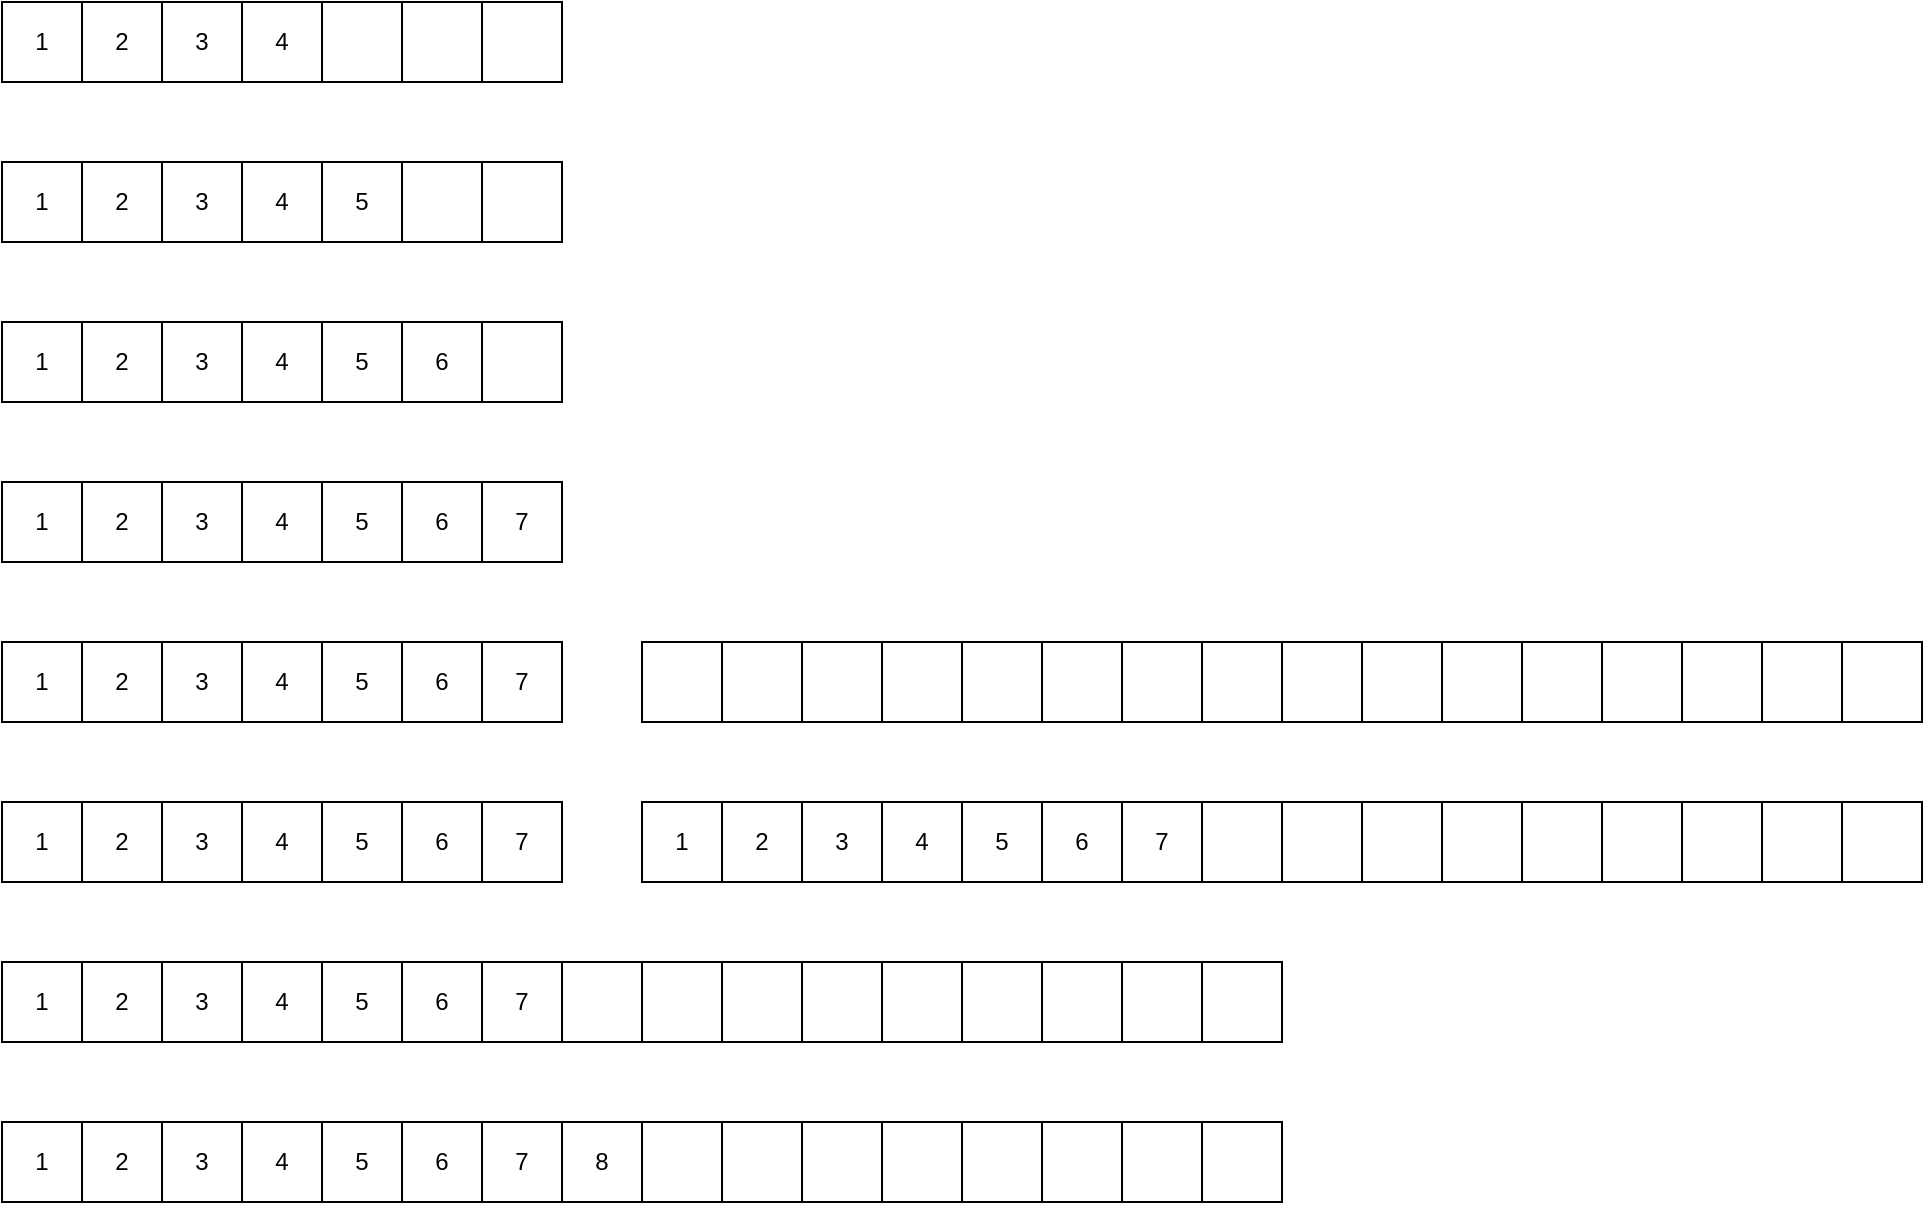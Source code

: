 <mxfile>
    <diagram id="CwU39Sp2XW0HZ78AcSQI" name="Page-1">
        <mxGraphModel dx="968" dy="802" grid="1" gridSize="10" guides="1" tooltips="1" connect="1" arrows="1" fold="1" page="1" pageScale="1" pageWidth="850" pageHeight="1100" math="0" shadow="0">
            <root>
                <mxCell id="0"/>
                <mxCell id="1" parent="0"/>
                <mxCell id="2" value="1" style="whiteSpace=wrap;html=1;" vertex="1" parent="1">
                    <mxGeometry x="80" y="120" width="40" height="40" as="geometry"/>
                </mxCell>
                <mxCell id="3" value="3" style="whiteSpace=wrap;html=1;" vertex="1" parent="1">
                    <mxGeometry x="160" y="120" width="40" height="40" as="geometry"/>
                </mxCell>
                <mxCell id="4" value="2" style="whiteSpace=wrap;html=1;" vertex="1" parent="1">
                    <mxGeometry x="120" y="120" width="40" height="40" as="geometry"/>
                </mxCell>
                <mxCell id="5" value="4" style="whiteSpace=wrap;html=1;" vertex="1" parent="1">
                    <mxGeometry x="200" y="120" width="40" height="40" as="geometry"/>
                </mxCell>
                <mxCell id="17" value="" style="whiteSpace=wrap;html=1;" vertex="1" parent="1">
                    <mxGeometry x="240" y="120" width="40" height="40" as="geometry"/>
                </mxCell>
                <mxCell id="18" value="" style="whiteSpace=wrap;html=1;" vertex="1" parent="1">
                    <mxGeometry x="320" y="120" width="40" height="40" as="geometry"/>
                </mxCell>
                <mxCell id="19" value="" style="whiteSpace=wrap;html=1;" vertex="1" parent="1">
                    <mxGeometry x="280" y="120" width="40" height="40" as="geometry"/>
                </mxCell>
                <mxCell id="20" value="1" style="whiteSpace=wrap;html=1;" vertex="1" parent="1">
                    <mxGeometry x="80" y="200" width="40" height="40" as="geometry"/>
                </mxCell>
                <mxCell id="21" value="3" style="whiteSpace=wrap;html=1;" vertex="1" parent="1">
                    <mxGeometry x="160" y="200" width="40" height="40" as="geometry"/>
                </mxCell>
                <mxCell id="22" value="2" style="whiteSpace=wrap;html=1;" vertex="1" parent="1">
                    <mxGeometry x="120" y="200" width="40" height="40" as="geometry"/>
                </mxCell>
                <mxCell id="23" value="4" style="whiteSpace=wrap;html=1;" vertex="1" parent="1">
                    <mxGeometry x="200" y="200" width="40" height="40" as="geometry"/>
                </mxCell>
                <mxCell id="24" value="5" style="whiteSpace=wrap;html=1;" vertex="1" parent="1">
                    <mxGeometry x="240" y="200" width="40" height="40" as="geometry"/>
                </mxCell>
                <mxCell id="25" value="" style="whiteSpace=wrap;html=1;" vertex="1" parent="1">
                    <mxGeometry x="320" y="200" width="40" height="40" as="geometry"/>
                </mxCell>
                <mxCell id="26" value="" style="whiteSpace=wrap;html=1;" vertex="1" parent="1">
                    <mxGeometry x="280" y="200" width="40" height="40" as="geometry"/>
                </mxCell>
                <mxCell id="27" value="1" style="whiteSpace=wrap;html=1;" vertex="1" parent="1">
                    <mxGeometry x="80" y="280" width="40" height="40" as="geometry"/>
                </mxCell>
                <mxCell id="28" value="3" style="whiteSpace=wrap;html=1;" vertex="1" parent="1">
                    <mxGeometry x="160" y="280" width="40" height="40" as="geometry"/>
                </mxCell>
                <mxCell id="29" value="2" style="whiteSpace=wrap;html=1;" vertex="1" parent="1">
                    <mxGeometry x="120" y="280" width="40" height="40" as="geometry"/>
                </mxCell>
                <mxCell id="30" value="4" style="whiteSpace=wrap;html=1;" vertex="1" parent="1">
                    <mxGeometry x="200" y="280" width="40" height="40" as="geometry"/>
                </mxCell>
                <mxCell id="31" value="5" style="whiteSpace=wrap;html=1;" vertex="1" parent="1">
                    <mxGeometry x="240" y="280" width="40" height="40" as="geometry"/>
                </mxCell>
                <mxCell id="32" value="" style="whiteSpace=wrap;html=1;" vertex="1" parent="1">
                    <mxGeometry x="320" y="280" width="40" height="40" as="geometry"/>
                </mxCell>
                <mxCell id="33" value="6" style="whiteSpace=wrap;html=1;" vertex="1" parent="1">
                    <mxGeometry x="280" y="280" width="40" height="40" as="geometry"/>
                </mxCell>
                <mxCell id="34" value="1" style="whiteSpace=wrap;html=1;" vertex="1" parent="1">
                    <mxGeometry x="80" y="360" width="40" height="40" as="geometry"/>
                </mxCell>
                <mxCell id="35" value="3" style="whiteSpace=wrap;html=1;" vertex="1" parent="1">
                    <mxGeometry x="160" y="360" width="40" height="40" as="geometry"/>
                </mxCell>
                <mxCell id="36" value="2" style="whiteSpace=wrap;html=1;" vertex="1" parent="1">
                    <mxGeometry x="120" y="360" width="40" height="40" as="geometry"/>
                </mxCell>
                <mxCell id="37" value="4" style="whiteSpace=wrap;html=1;" vertex="1" parent="1">
                    <mxGeometry x="200" y="360" width="40" height="40" as="geometry"/>
                </mxCell>
                <mxCell id="38" value="5" style="whiteSpace=wrap;html=1;" vertex="1" parent="1">
                    <mxGeometry x="240" y="360" width="40" height="40" as="geometry"/>
                </mxCell>
                <mxCell id="39" value="7" style="whiteSpace=wrap;html=1;" vertex="1" parent="1">
                    <mxGeometry x="320" y="360" width="40" height="40" as="geometry"/>
                </mxCell>
                <mxCell id="40" value="6" style="whiteSpace=wrap;html=1;" vertex="1" parent="1">
                    <mxGeometry x="280" y="360" width="40" height="40" as="geometry"/>
                </mxCell>
                <mxCell id="55" value="" style="whiteSpace=wrap;html=1;" vertex="1" parent="1">
                    <mxGeometry x="400" y="440" width="40" height="40" as="geometry"/>
                </mxCell>
                <mxCell id="56" value="" style="whiteSpace=wrap;html=1;" vertex="1" parent="1">
                    <mxGeometry x="480" y="440" width="40" height="40" as="geometry"/>
                </mxCell>
                <mxCell id="57" value="" style="whiteSpace=wrap;html=1;" vertex="1" parent="1">
                    <mxGeometry x="440" y="440" width="40" height="40" as="geometry"/>
                </mxCell>
                <mxCell id="58" value="" style="whiteSpace=wrap;html=1;" vertex="1" parent="1">
                    <mxGeometry x="520" y="440" width="40" height="40" as="geometry"/>
                </mxCell>
                <mxCell id="59" value="" style="whiteSpace=wrap;html=1;" vertex="1" parent="1">
                    <mxGeometry x="560" y="440" width="40" height="40" as="geometry"/>
                </mxCell>
                <mxCell id="60" value="" style="whiteSpace=wrap;html=1;" vertex="1" parent="1">
                    <mxGeometry x="640" y="440" width="40" height="40" as="geometry"/>
                </mxCell>
                <mxCell id="61" value="" style="whiteSpace=wrap;html=1;" vertex="1" parent="1">
                    <mxGeometry x="600" y="440" width="40" height="40" as="geometry"/>
                </mxCell>
                <mxCell id="62" value="1" style="whiteSpace=wrap;html=1;" vertex="1" parent="1">
                    <mxGeometry x="80" y="440" width="40" height="40" as="geometry"/>
                </mxCell>
                <mxCell id="63" value="3" style="whiteSpace=wrap;html=1;" vertex="1" parent="1">
                    <mxGeometry x="160" y="440" width="40" height="40" as="geometry"/>
                </mxCell>
                <mxCell id="64" value="2" style="whiteSpace=wrap;html=1;" vertex="1" parent="1">
                    <mxGeometry x="120" y="440" width="40" height="40" as="geometry"/>
                </mxCell>
                <mxCell id="65" value="4" style="whiteSpace=wrap;html=1;" vertex="1" parent="1">
                    <mxGeometry x="200" y="440" width="40" height="40" as="geometry"/>
                </mxCell>
                <mxCell id="66" value="5" style="whiteSpace=wrap;html=1;" vertex="1" parent="1">
                    <mxGeometry x="240" y="440" width="40" height="40" as="geometry"/>
                </mxCell>
                <mxCell id="67" value="7" style="whiteSpace=wrap;html=1;" vertex="1" parent="1">
                    <mxGeometry x="320" y="440" width="40" height="40" as="geometry"/>
                </mxCell>
                <mxCell id="68" value="6" style="whiteSpace=wrap;html=1;" vertex="1" parent="1">
                    <mxGeometry x="280" y="440" width="40" height="40" as="geometry"/>
                </mxCell>
                <mxCell id="69" value="" style="whiteSpace=wrap;html=1;" vertex="1" parent="1">
                    <mxGeometry x="680" y="440" width="40" height="40" as="geometry"/>
                </mxCell>
                <mxCell id="70" value="" style="whiteSpace=wrap;html=1;" vertex="1" parent="1">
                    <mxGeometry x="760" y="440" width="40" height="40" as="geometry"/>
                </mxCell>
                <mxCell id="71" value="" style="whiteSpace=wrap;html=1;" vertex="1" parent="1">
                    <mxGeometry x="720" y="440" width="40" height="40" as="geometry"/>
                </mxCell>
                <mxCell id="72" value="" style="whiteSpace=wrap;html=1;" vertex="1" parent="1">
                    <mxGeometry x="800" y="440" width="40" height="40" as="geometry"/>
                </mxCell>
                <mxCell id="73" value="" style="whiteSpace=wrap;html=1;" vertex="1" parent="1">
                    <mxGeometry x="840" y="440" width="40" height="40" as="geometry"/>
                </mxCell>
                <mxCell id="74" value="" style="whiteSpace=wrap;html=1;" vertex="1" parent="1">
                    <mxGeometry x="920" y="440" width="40" height="40" as="geometry"/>
                </mxCell>
                <mxCell id="75" value="" style="whiteSpace=wrap;html=1;" vertex="1" parent="1">
                    <mxGeometry x="880" y="440" width="40" height="40" as="geometry"/>
                </mxCell>
                <mxCell id="76" value="" style="whiteSpace=wrap;html=1;" vertex="1" parent="1">
                    <mxGeometry x="1000" y="440" width="40" height="40" as="geometry"/>
                </mxCell>
                <mxCell id="77" value="" style="whiteSpace=wrap;html=1;" vertex="1" parent="1">
                    <mxGeometry x="960" y="440" width="40" height="40" as="geometry"/>
                </mxCell>
                <mxCell id="78" value="1" style="whiteSpace=wrap;html=1;" vertex="1" parent="1">
                    <mxGeometry x="400" y="520" width="40" height="40" as="geometry"/>
                </mxCell>
                <mxCell id="79" value="3" style="whiteSpace=wrap;html=1;" vertex="1" parent="1">
                    <mxGeometry x="480" y="520" width="40" height="40" as="geometry"/>
                </mxCell>
                <mxCell id="80" value="2" style="whiteSpace=wrap;html=1;" vertex="1" parent="1">
                    <mxGeometry x="440" y="520" width="40" height="40" as="geometry"/>
                </mxCell>
                <mxCell id="81" value="4" style="whiteSpace=wrap;html=1;" vertex="1" parent="1">
                    <mxGeometry x="520" y="520" width="40" height="40" as="geometry"/>
                </mxCell>
                <mxCell id="82" value="5" style="whiteSpace=wrap;html=1;" vertex="1" parent="1">
                    <mxGeometry x="560" y="520" width="40" height="40" as="geometry"/>
                </mxCell>
                <mxCell id="83" value="7" style="whiteSpace=wrap;html=1;" vertex="1" parent="1">
                    <mxGeometry x="640" y="520" width="40" height="40" as="geometry"/>
                </mxCell>
                <mxCell id="84" value="6" style="whiteSpace=wrap;html=1;" vertex="1" parent="1">
                    <mxGeometry x="600" y="520" width="40" height="40" as="geometry"/>
                </mxCell>
                <mxCell id="85" value="1" style="whiteSpace=wrap;html=1;" vertex="1" parent="1">
                    <mxGeometry x="80" y="520" width="40" height="40" as="geometry"/>
                </mxCell>
                <mxCell id="86" value="3" style="whiteSpace=wrap;html=1;" vertex="1" parent="1">
                    <mxGeometry x="160" y="520" width="40" height="40" as="geometry"/>
                </mxCell>
                <mxCell id="87" value="2" style="whiteSpace=wrap;html=1;" vertex="1" parent="1">
                    <mxGeometry x="120" y="520" width="40" height="40" as="geometry"/>
                </mxCell>
                <mxCell id="88" value="4" style="whiteSpace=wrap;html=1;" vertex="1" parent="1">
                    <mxGeometry x="200" y="520" width="40" height="40" as="geometry"/>
                </mxCell>
                <mxCell id="89" value="5" style="whiteSpace=wrap;html=1;" vertex="1" parent="1">
                    <mxGeometry x="240" y="520" width="40" height="40" as="geometry"/>
                </mxCell>
                <mxCell id="90" value="7" style="whiteSpace=wrap;html=1;" vertex="1" parent="1">
                    <mxGeometry x="320" y="520" width="40" height="40" as="geometry"/>
                </mxCell>
                <mxCell id="91" value="6" style="whiteSpace=wrap;html=1;" vertex="1" parent="1">
                    <mxGeometry x="280" y="520" width="40" height="40" as="geometry"/>
                </mxCell>
                <mxCell id="92" value="" style="whiteSpace=wrap;html=1;" vertex="1" parent="1">
                    <mxGeometry x="680" y="520" width="40" height="40" as="geometry"/>
                </mxCell>
                <mxCell id="93" value="" style="whiteSpace=wrap;html=1;" vertex="1" parent="1">
                    <mxGeometry x="760" y="520" width="40" height="40" as="geometry"/>
                </mxCell>
                <mxCell id="94" value="" style="whiteSpace=wrap;html=1;" vertex="1" parent="1">
                    <mxGeometry x="720" y="520" width="40" height="40" as="geometry"/>
                </mxCell>
                <mxCell id="95" value="" style="whiteSpace=wrap;html=1;" vertex="1" parent="1">
                    <mxGeometry x="800" y="520" width="40" height="40" as="geometry"/>
                </mxCell>
                <mxCell id="96" value="" style="whiteSpace=wrap;html=1;" vertex="1" parent="1">
                    <mxGeometry x="840" y="520" width="40" height="40" as="geometry"/>
                </mxCell>
                <mxCell id="97" value="" style="whiteSpace=wrap;html=1;" vertex="1" parent="1">
                    <mxGeometry x="920" y="520" width="40" height="40" as="geometry"/>
                </mxCell>
                <mxCell id="98" value="" style="whiteSpace=wrap;html=1;" vertex="1" parent="1">
                    <mxGeometry x="880" y="520" width="40" height="40" as="geometry"/>
                </mxCell>
                <mxCell id="99" value="" style="whiteSpace=wrap;html=1;" vertex="1" parent="1">
                    <mxGeometry x="1000" y="520" width="40" height="40" as="geometry"/>
                </mxCell>
                <mxCell id="100" value="" style="whiteSpace=wrap;html=1;" vertex="1" parent="1">
                    <mxGeometry x="960" y="520" width="40" height="40" as="geometry"/>
                </mxCell>
                <mxCell id="101" value="1" style="whiteSpace=wrap;html=1;" vertex="1" parent="1">
                    <mxGeometry x="80" y="600" width="40" height="40" as="geometry"/>
                </mxCell>
                <mxCell id="102" value="3" style="whiteSpace=wrap;html=1;" vertex="1" parent="1">
                    <mxGeometry x="160" y="600" width="40" height="40" as="geometry"/>
                </mxCell>
                <mxCell id="103" value="2" style="whiteSpace=wrap;html=1;" vertex="1" parent="1">
                    <mxGeometry x="120" y="600" width="40" height="40" as="geometry"/>
                </mxCell>
                <mxCell id="104" value="4" style="whiteSpace=wrap;html=1;" vertex="1" parent="1">
                    <mxGeometry x="200" y="600" width="40" height="40" as="geometry"/>
                </mxCell>
                <mxCell id="105" value="5" style="whiteSpace=wrap;html=1;" vertex="1" parent="1">
                    <mxGeometry x="240" y="600" width="40" height="40" as="geometry"/>
                </mxCell>
                <mxCell id="106" value="7" style="whiteSpace=wrap;html=1;" vertex="1" parent="1">
                    <mxGeometry x="320" y="600" width="40" height="40" as="geometry"/>
                </mxCell>
                <mxCell id="107" value="6" style="whiteSpace=wrap;html=1;" vertex="1" parent="1">
                    <mxGeometry x="280" y="600" width="40" height="40" as="geometry"/>
                </mxCell>
                <mxCell id="108" value="" style="whiteSpace=wrap;html=1;" vertex="1" parent="1">
                    <mxGeometry x="360" y="600" width="40" height="40" as="geometry"/>
                </mxCell>
                <mxCell id="109" value="" style="whiteSpace=wrap;html=1;" vertex="1" parent="1">
                    <mxGeometry x="440" y="600" width="40" height="40" as="geometry"/>
                </mxCell>
                <mxCell id="110" value="" style="whiteSpace=wrap;html=1;" vertex="1" parent="1">
                    <mxGeometry x="400" y="600" width="40" height="40" as="geometry"/>
                </mxCell>
                <mxCell id="111" value="" style="whiteSpace=wrap;html=1;" vertex="1" parent="1">
                    <mxGeometry x="480" y="600" width="40" height="40" as="geometry"/>
                </mxCell>
                <mxCell id="112" value="" style="whiteSpace=wrap;html=1;" vertex="1" parent="1">
                    <mxGeometry x="520" y="600" width="40" height="40" as="geometry"/>
                </mxCell>
                <mxCell id="113" value="" style="whiteSpace=wrap;html=1;" vertex="1" parent="1">
                    <mxGeometry x="600" y="600" width="40" height="40" as="geometry"/>
                </mxCell>
                <mxCell id="114" value="" style="whiteSpace=wrap;html=1;" vertex="1" parent="1">
                    <mxGeometry x="560" y="600" width="40" height="40" as="geometry"/>
                </mxCell>
                <mxCell id="115" value="" style="whiteSpace=wrap;html=1;" vertex="1" parent="1">
                    <mxGeometry x="680" y="600" width="40" height="40" as="geometry"/>
                </mxCell>
                <mxCell id="116" value="" style="whiteSpace=wrap;html=1;" vertex="1" parent="1">
                    <mxGeometry x="640" y="600" width="40" height="40" as="geometry"/>
                </mxCell>
                <mxCell id="117" value="1" style="whiteSpace=wrap;html=1;" vertex="1" parent="1">
                    <mxGeometry x="80" y="680" width="40" height="40" as="geometry"/>
                </mxCell>
                <mxCell id="118" value="3" style="whiteSpace=wrap;html=1;" vertex="1" parent="1">
                    <mxGeometry x="160" y="680" width="40" height="40" as="geometry"/>
                </mxCell>
                <mxCell id="119" value="2" style="whiteSpace=wrap;html=1;" vertex="1" parent="1">
                    <mxGeometry x="120" y="680" width="40" height="40" as="geometry"/>
                </mxCell>
                <mxCell id="120" value="4" style="whiteSpace=wrap;html=1;" vertex="1" parent="1">
                    <mxGeometry x="200" y="680" width="40" height="40" as="geometry"/>
                </mxCell>
                <mxCell id="121" value="5" style="whiteSpace=wrap;html=1;" vertex="1" parent="1">
                    <mxGeometry x="240" y="680" width="40" height="40" as="geometry"/>
                </mxCell>
                <mxCell id="122" value="7" style="whiteSpace=wrap;html=1;" vertex="1" parent="1">
                    <mxGeometry x="320" y="680" width="40" height="40" as="geometry"/>
                </mxCell>
                <mxCell id="123" value="6" style="whiteSpace=wrap;html=1;" vertex="1" parent="1">
                    <mxGeometry x="280" y="680" width="40" height="40" as="geometry"/>
                </mxCell>
                <mxCell id="124" value="8" style="whiteSpace=wrap;html=1;" vertex="1" parent="1">
                    <mxGeometry x="360" y="680" width="40" height="40" as="geometry"/>
                </mxCell>
                <mxCell id="125" value="" style="whiteSpace=wrap;html=1;" vertex="1" parent="1">
                    <mxGeometry x="440" y="680" width="40" height="40" as="geometry"/>
                </mxCell>
                <mxCell id="126" value="" style="whiteSpace=wrap;html=1;" vertex="1" parent="1">
                    <mxGeometry x="400" y="680" width="40" height="40" as="geometry"/>
                </mxCell>
                <mxCell id="127" value="" style="whiteSpace=wrap;html=1;" vertex="1" parent="1">
                    <mxGeometry x="480" y="680" width="40" height="40" as="geometry"/>
                </mxCell>
                <mxCell id="128" value="" style="whiteSpace=wrap;html=1;" vertex="1" parent="1">
                    <mxGeometry x="520" y="680" width="40" height="40" as="geometry"/>
                </mxCell>
                <mxCell id="129" value="" style="whiteSpace=wrap;html=1;" vertex="1" parent="1">
                    <mxGeometry x="600" y="680" width="40" height="40" as="geometry"/>
                </mxCell>
                <mxCell id="130" value="" style="whiteSpace=wrap;html=1;" vertex="1" parent="1">
                    <mxGeometry x="560" y="680" width="40" height="40" as="geometry"/>
                </mxCell>
                <mxCell id="131" value="" style="whiteSpace=wrap;html=1;" vertex="1" parent="1">
                    <mxGeometry x="680" y="680" width="40" height="40" as="geometry"/>
                </mxCell>
                <mxCell id="132" value="" style="whiteSpace=wrap;html=1;" vertex="1" parent="1">
                    <mxGeometry x="640" y="680" width="40" height="40" as="geometry"/>
                </mxCell>
            </root>
        </mxGraphModel>
    </diagram>
</mxfile>